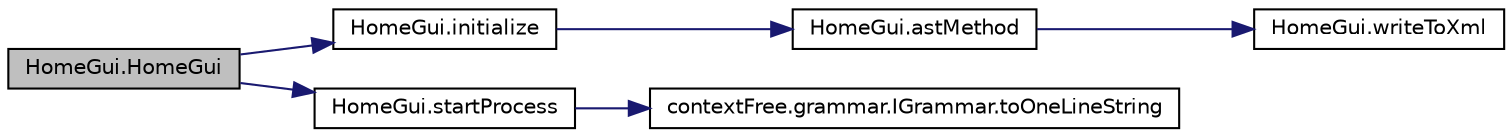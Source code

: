 digraph G
{
  edge [fontname="Helvetica",fontsize="10",labelfontname="Helvetica",labelfontsize="10"];
  node [fontname="Helvetica",fontsize="10",shape=record];
  rankdir="LR";
  Node1 [label="HomeGui.HomeGui",height=0.2,width=0.4,color="black", fillcolor="grey75", style="filled" fontcolor="black"];
  Node1 -> Node2 [color="midnightblue",fontsize="10",style="solid",fontname="Helvetica"];
  Node2 [label="HomeGui.initialize",height=0.2,width=0.4,color="black", fillcolor="white", style="filled",URL="$class_home_gui.html#a5e935834d62fe14dfda2c9884f1f7010",tooltip="Save operation."];
  Node2 -> Node3 [color="midnightblue",fontsize="10",style="solid",fontname="Helvetica"];
  Node3 [label="HomeGui.astMethod",height=0.2,width=0.4,color="black", fillcolor="white", style="filled",URL="$class_home_gui.html#ac44ac869c6c437c200139d79f9f9b027",tooltip="Create the AST."];
  Node3 -> Node4 [color="midnightblue",fontsize="10",style="solid",fontname="Helvetica"];
  Node4 [label="HomeGui.writeToXml",height=0.2,width=0.4,color="black", fillcolor="white", style="filled",URL="$class_home_gui.html#a0428d3c56abfafc769684835c1581f38",tooltip="Store an AST into xml file named &quot;AST.xml&quot;."];
  Node1 -> Node5 [color="midnightblue",fontsize="10",style="solid",fontname="Helvetica"];
  Node5 [label="HomeGui.startProcess",height=0.2,width=0.4,color="black", fillcolor="white", style="filled",URL="$class_home_gui.html#a52f0602a97cd1ef63063bbbbda036d26",tooltip="Start the parsing of grammar file and create result file."];
  Node5 -> Node6 [color="midnightblue",fontsize="10",style="solid",fontname="Helvetica"];
  Node6 [label="contextFree.grammar.IGrammar.toOneLineString",height=0.2,width=0.4,color="black", fillcolor="white", style="filled",URL="$interfacecontext_free_1_1grammar_1_1_i_grammar.html#a5fdeb5a6a9426b400c2fe805566a377c"];
}
